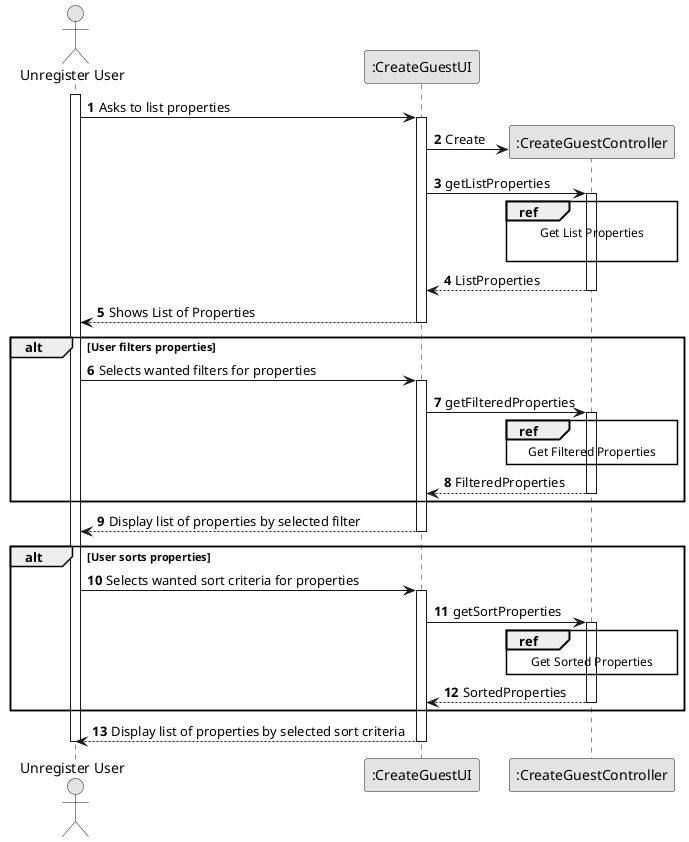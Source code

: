@startuml
skinparam monochrome true
skinparam packageStyle rectangle
skinparam shadowing false

autonumber

'hide footbox
actor "Unregister User" as ADM
participant ":CreateGuestUI" as UI
participant ":CreateGuestController" as CTRL


activate ADM

    ADM -> UI : Asks to list properties

    activate UI

        UI -> CTRL** : Create
        UI -> CTRL : getListProperties
        ref over CTRL
            Get List Properties

        end ref

        activate CTRL

            CTRL --> UI : ListProperties
        deactivate CTRL

        UI --> ADM : Shows List of Properties
    deactivate UI
    alt User filters properties
    ADM -> UI : Selects wanted filters for properties
    activate UI
        UI -> CTRL : getFilteredProperties
        activate CTRL
        ref over CTRL
            Get Filtered Properties
        end ref

    CTRL --> UI : FilteredProperties
    deactivate CTRL
    end alt
        UI --> ADM : Display list of properties by selected filter

    deactivate UI
    alt User sorts properties
    ADM -> UI : Selects wanted sort criteria for properties
    activate UI
    UI -> CTRL : getSortProperties
            activate CTRL
            ref over CTRL
                Get Sorted Properties
            end ref
        CTRL --> UI : SortedProperties
            deactivate CTRL
    end alt
        UI --> ADM : Display list of properties by selected sort criteria
    deactivate UI


deactivate ADM

@enduml